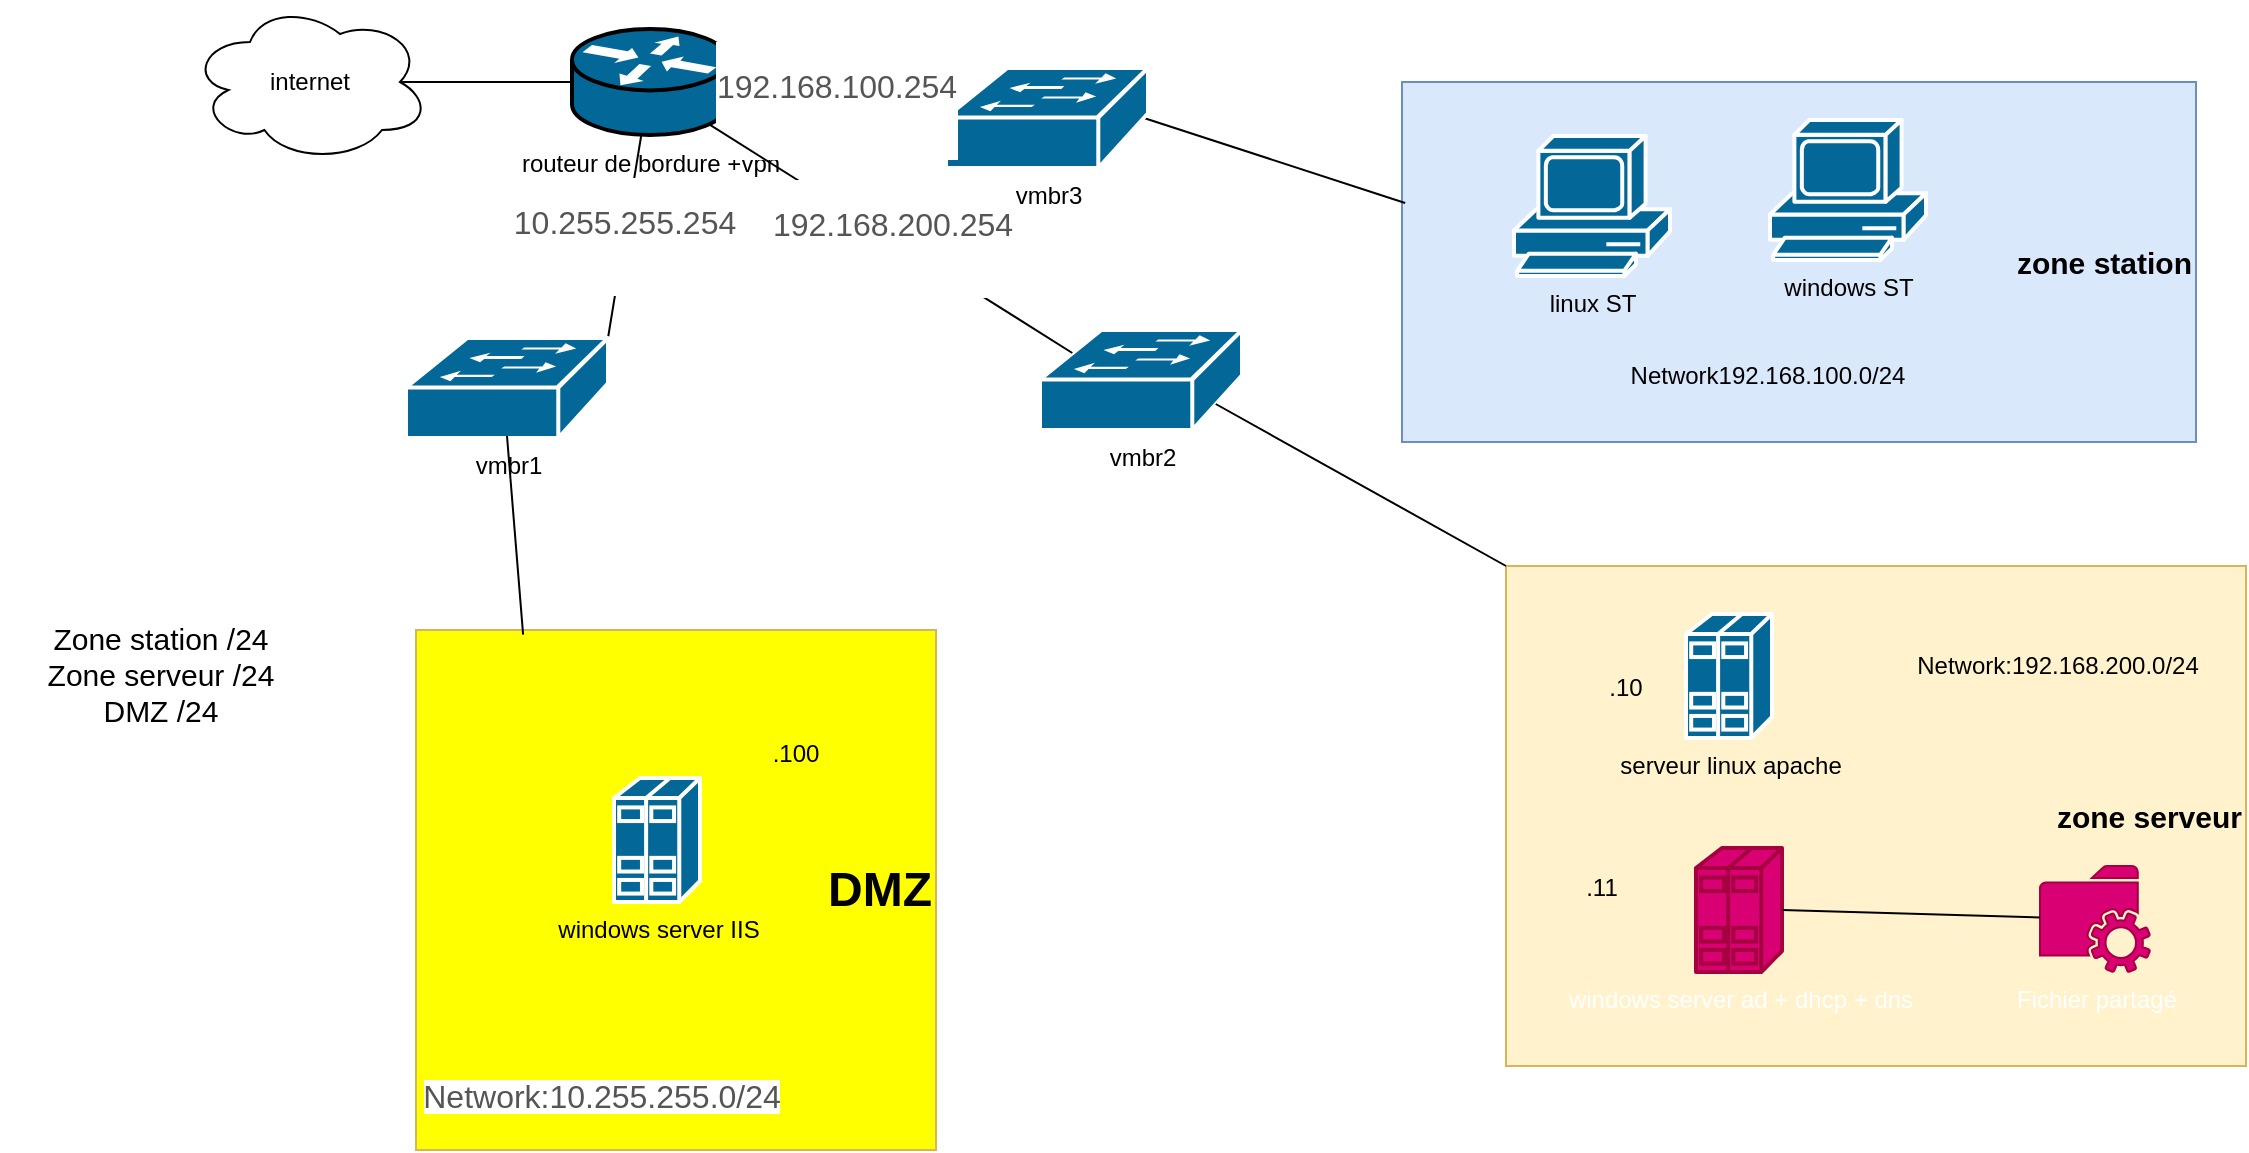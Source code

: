 <mxfile>
    <diagram id="WkzuzJuz80rkRivc9DpX" name="plan réseau">
        <mxGraphModel dx="1814" dy="1238" grid="0" gridSize="10" guides="1" tooltips="1" connect="1" arrows="1" fold="1" page="0" pageScale="1" pageWidth="850" pageHeight="1100" math="0" shadow="0">
            <root>
                <mxCell id="0"/>
                <mxCell id="1" parent="0"/>
                <mxCell id="2" value="routeur de bordure +vpn" style="shape=mxgraph.cisco.routers.router;sketch=0;html=1;pointerEvents=1;dashed=0;fillColor=#036897;strokeColor=default;strokeWidth=2;verticalLabelPosition=bottom;verticalAlign=top;align=center;outlineConnect=0;" parent="1" vertex="1">
                    <mxGeometry x="159" y="-252.5" width="78" height="53" as="geometry"/>
                </mxCell>
                <mxCell id="8" value="internet" style="ellipse;shape=cloud;whiteSpace=wrap;html=1;" parent="1" vertex="1">
                    <mxGeometry x="-32" y="-266" width="120" height="80" as="geometry"/>
                </mxCell>
                <mxCell id="22" value="vmbr2" style="shape=mxgraph.cisco.switches.workgroup_switch;sketch=0;html=1;pointerEvents=1;dashed=0;fillColor=#036897;strokeColor=#ffffff;strokeWidth=2;verticalLabelPosition=bottom;verticalAlign=top;align=center;outlineConnect=0;" parent="1" vertex="1">
                    <mxGeometry x="393" y="-102" width="101" height="50" as="geometry"/>
                </mxCell>
                <mxCell id="23" value="Network:192.168.200.0/24" style="group;fillColor=#dae8fc;strokeColor=#6c8ebf;" parent="1" vertex="1" connectable="0">
                    <mxGeometry x="626" y="16" width="370" height="250" as="geometry"/>
                </mxCell>
                <mxCell id="20" value="&lt;b&gt;&lt;font style=&quot;font-size: 15px;&quot;&gt;zone serveur&lt;/font&gt;&lt;/b&gt;" style="rounded=0;whiteSpace=wrap;html=1;align=right;fillStyle=solid;fillColor=#fff2cc;strokeColor=#d6b656;" parent="23" vertex="1">
                    <mxGeometry width="370" height="250" as="geometry"/>
                </mxCell>
                <mxCell id="12" value="serveur linux apache" style="shape=mxgraph.cisco.servers.standard_host;sketch=0;html=1;pointerEvents=1;dashed=0;fillColor=#036897;strokeColor=#ffffff;strokeWidth=2;verticalLabelPosition=bottom;verticalAlign=top;align=center;outlineConnect=0;" parent="23" vertex="1">
                    <mxGeometry x="90" y="24" width="43" height="62" as="geometry"/>
                </mxCell>
                <mxCell id="16" value="windows server ad + dhcp + dns" style="shape=mxgraph.cisco.servers.standard_host;sketch=0;html=1;pointerEvents=1;dashed=0;fillColor=#d80073;strokeColor=#A50040;strokeWidth=2;verticalLabelPosition=bottom;verticalAlign=top;align=center;outlineConnect=0;fontColor=#ffffff;" parent="23" vertex="1">
                    <mxGeometry x="95" y="141" width="43" height="62" as="geometry"/>
                </mxCell>
                <mxCell id="44" value="Fichier partagé" style="sketch=0;pointerEvents=1;shadow=0;dashed=0;html=1;strokeColor=#A50040;fillColor=#d80073;labelPosition=center;verticalLabelPosition=bottom;verticalAlign=top;outlineConnect=0;align=center;shape=mxgraph.office.services.network_file_share_service;fontColor=#ffffff;" parent="23" vertex="1">
                    <mxGeometry x="267" y="150" width="55" height="53" as="geometry"/>
                </mxCell>
                <mxCell id="48" value="" style="endArrow=none;html=1;exitX=1;exitY=0.5;exitDx=0;exitDy=0;exitPerimeter=0;" edge="1" parent="23" source="16" target="44">
                    <mxGeometry width="50" height="50" relative="1" as="geometry">
                        <mxPoint x="-313" y="-67" as="sourcePoint"/>
                        <mxPoint x="-263" y="-117" as="targetPoint"/>
                    </mxGeometry>
                </mxCell>
                <mxCell id="63" value="Network:192.168.200.0/24" style="text;html=1;strokeColor=none;fillColor=none;align=center;verticalAlign=middle;whiteSpace=wrap;rounded=0;" vertex="1" parent="23">
                    <mxGeometry x="246" y="35" width="60" height="30" as="geometry"/>
                </mxCell>
                <mxCell id="66" value=".10" style="text;html=1;strokeColor=none;fillColor=none;align=center;verticalAlign=middle;whiteSpace=wrap;rounded=0;" vertex="1" parent="23">
                    <mxGeometry x="30" y="46" width="60" height="30" as="geometry"/>
                </mxCell>
                <mxCell id="64" value=".11" style="text;html=1;strokeColor=none;fillColor=none;align=center;verticalAlign=middle;whiteSpace=wrap;rounded=0;" vertex="1" parent="23">
                    <mxGeometry x="18" y="146" width="60" height="30" as="geometry"/>
                </mxCell>
                <mxCell id="24" value="" style="group;fillColor=#dae8fc;strokeColor=#6c8ebf;fillStyle=auto;" parent="1" vertex="1" connectable="0">
                    <mxGeometry x="574" y="-226" width="397" height="180" as="geometry"/>
                </mxCell>
                <mxCell id="21" value="&lt;font size=&quot;1&quot; style=&quot;&quot;&gt;&lt;b style=&quot;font-size: 15px;&quot;&gt;zone station&lt;/b&gt;&lt;/font&gt;" style="rounded=0;whiteSpace=wrap;html=1;fillColor=#dae8fc;strokeColor=#6c8ebf;align=right;" parent="24" vertex="1">
                    <mxGeometry width="397" height="180" as="geometry"/>
                </mxCell>
                <mxCell id="14" value="linux ST" style="shape=mxgraph.cisco.computers_and_peripherals.pc;html=1;pointerEvents=1;dashed=0;fillColor=#036897;strokeColor=#ffffff;strokeWidth=2;verticalLabelPosition=bottom;verticalAlign=top;align=center;outlineConnect=0;" parent="24" vertex="1">
                    <mxGeometry x="56" y="27" width="78" height="70" as="geometry"/>
                </mxCell>
                <mxCell id="15" value="windows ST" style="shape=mxgraph.cisco.computers_and_peripherals.pc;html=1;pointerEvents=1;dashed=0;fillColor=#036897;strokeColor=#ffffff;strokeWidth=2;verticalLabelPosition=bottom;verticalAlign=top;align=center;outlineConnect=0;" parent="24" vertex="1">
                    <mxGeometry x="184" y="19" width="78" height="70" as="geometry"/>
                </mxCell>
                <mxCell id="65" value="Network192.168.100.0/24" style="text;html=1;strokeColor=none;fillColor=none;align=center;verticalAlign=middle;whiteSpace=wrap;rounded=0;" vertex="1" parent="24">
                    <mxGeometry x="153" y="132" width="60" height="30" as="geometry"/>
                </mxCell>
                <mxCell id="25" value="" style="group;fillColor=#FFFF00;strokeColor=#D79B00;glass=0;gradientColor=none;" parent="1" vertex="1" connectable="0">
                    <mxGeometry x="81" y="48" width="260" height="260" as="geometry"/>
                </mxCell>
                <mxCell id="19" value="&lt;b&gt;&lt;font style=&quot;font-size: 24px;&quot;&gt;DMZ&lt;/font&gt;&lt;/b&gt;" style="whiteSpace=wrap;html=1;aspect=fixed;align=right;fillColor=#FFFF00;strokeColor=#d6b656;" parent="25" vertex="1">
                    <mxGeometry width="260" height="260" as="geometry"/>
                </mxCell>
                <mxCell id="4" value="windows server IIS" style="shape=mxgraph.cisco.servers.standard_host;sketch=0;html=1;pointerEvents=1;dashed=0;fillColor=#036897;strokeColor=#ffffff;strokeWidth=2;verticalLabelPosition=bottom;verticalAlign=top;align=center;outlineConnect=0;" parent="25" vertex="1">
                    <mxGeometry x="99" y="74" width="43" height="62" as="geometry"/>
                </mxCell>
                <mxCell id="61" value="&lt;br&gt;&lt;span style=&quot;color: rgb(85, 85, 85); font-family: Poppins, sans-serif; font-size: medium; font-style: normal; font-variant-ligatures: normal; font-variant-caps: normal; font-weight: 400; letter-spacing: normal; orphans: 2; text-align: start; text-indent: 0px; text-transform: none; widows: 2; word-spacing: 0px; -webkit-text-stroke-width: 0px; background-color: rgb(255, 255, 255); text-decoration-thickness: initial; text-decoration-style: initial; text-decoration-color: initial; float: none; display: inline !important;&quot;&gt;Network:10.255.255.0/24&lt;/span&gt;&lt;br&gt;" style="text;html=1;strokeColor=none;fillColor=none;align=center;verticalAlign=middle;whiteSpace=wrap;rounded=0;" vertex="1" parent="25">
                    <mxGeometry x="63" y="211" width="60" height="30" as="geometry"/>
                </mxCell>
                <mxCell id="62" value=".100" style="text;html=1;strokeColor=none;fillColor=none;align=center;verticalAlign=middle;whiteSpace=wrap;rounded=0;" vertex="1" parent="25">
                    <mxGeometry x="160" y="47" width="60" height="30" as="geometry"/>
                </mxCell>
                <mxCell id="30" value="&#10;&lt;span style=&quot;color: rgb(85, 85, 85); font-family: Poppins, sans-serif; font-size: medium; font-style: normal; font-variant-ligatures: normal; font-variant-caps: normal; font-weight: 400; letter-spacing: normal; orphans: 2; text-align: start; text-indent: 0px; text-transform: none; widows: 2; word-spacing: 0px; -webkit-text-stroke-width: 0px; background-color: rgb(255, 255, 255); text-decoration-thickness: initial; text-decoration-style: initial; text-decoration-color: initial; float: none; display: inline !important;&quot;&gt;10.255.255.254&lt;/span&gt;&#10;&#10;" style="endArrow=none;html=1;exitX=1;exitY=0;exitDx=0;exitDy=0;exitPerimeter=0;" parent="1" source="46" target="2" edge="1">
                    <mxGeometry width="50" height="50" relative="1" as="geometry">
                        <mxPoint x="146.0" y="-72" as="sourcePoint"/>
                        <mxPoint x="629" y="51" as="targetPoint"/>
                    </mxGeometry>
                </mxCell>
                <mxCell id="42" value="vmbr1" style="edgeLabel;html=1;align=center;verticalAlign=middle;resizable=0;points=[];" parent="30" vertex="1" connectable="0">
                    <mxGeometry x="0.306" y="-1" relative="1" as="geometry">
                        <mxPoint x="-72" y="96" as="offset"/>
                    </mxGeometry>
                </mxCell>
                <mxCell id="35" value="" style="endArrow=none;html=1;entryX=0;entryY=0.5;entryDx=0;entryDy=0;entryPerimeter=0;exitX=0.875;exitY=0.5;exitDx=0;exitDy=0;exitPerimeter=0;" parent="1" source="8" target="2" edge="1">
                    <mxGeometry width="50" height="50" relative="1" as="geometry">
                        <mxPoint x="579" y="101" as="sourcePoint"/>
                        <mxPoint x="629" y="51" as="targetPoint"/>
                    </mxGeometry>
                </mxCell>
                <mxCell id="45" value="Zone station /24&lt;br&gt;Zone serveur /24&lt;br&gt;DMZ /24" style="text;html=1;strokeColor=none;fillColor=none;align=center;verticalAlign=middle;whiteSpace=wrap;rounded=0;glass=0;fillStyle=auto;fontSize=15;" parent="1" vertex="1">
                    <mxGeometry x="-127" y="55" width="161" height="30" as="geometry"/>
                </mxCell>
                <mxCell id="46" value="vmbr1" style="shape=mxgraph.cisco.switches.workgroup_switch;sketch=0;html=1;pointerEvents=1;dashed=0;fillColor=#036897;strokeColor=#ffffff;strokeWidth=2;verticalLabelPosition=bottom;verticalAlign=top;align=center;outlineConnect=0;" vertex="1" parent="1">
                    <mxGeometry x="76" y="-98" width="101" height="50" as="geometry"/>
                </mxCell>
                <mxCell id="47" value="" style="endArrow=none;html=1;entryX=0.5;entryY=0.98;entryDx=0;entryDy=0;entryPerimeter=0;exitX=0.206;exitY=0.009;exitDx=0;exitDy=0;exitPerimeter=0;" edge="1" parent="1" source="19" target="46">
                    <mxGeometry width="50" height="50" relative="1" as="geometry">
                        <mxPoint x="84" y="34" as="sourcePoint"/>
                        <mxPoint x="134" y="-16" as="targetPoint"/>
                    </mxGeometry>
                </mxCell>
                <mxCell id="49" value="" style="endArrow=none;html=1;entryX=0.004;entryY=0.336;entryDx=0;entryDy=0;entryPerimeter=0;exitX=0.98;exitY=0.5;exitDx=0;exitDy=0;exitPerimeter=0;" edge="1" parent="1" source="51" target="21">
                    <mxGeometry width="50" height="50" relative="1" as="geometry">
                        <mxPoint x="452" y="-183" as="sourcePoint"/>
                        <mxPoint x="470" y="-163" as="targetPoint"/>
                    </mxGeometry>
                </mxCell>
                <mxCell id="51" value="vmbr3" style="shape=mxgraph.cisco.switches.workgroup_switch;sketch=0;html=1;pointerEvents=1;dashed=0;fillColor=#036897;strokeColor=#ffffff;strokeWidth=2;verticalLabelPosition=bottom;verticalAlign=top;align=center;outlineConnect=0;" vertex="1" parent="1">
                    <mxGeometry x="346" y="-233" width="101" height="50" as="geometry"/>
                </mxCell>
                <mxCell id="53" value="&#10;&lt;span style=&quot;color: rgb(85, 85, 85); font-family: Poppins, sans-serif; font-size: medium; font-style: normal; font-variant-ligatures: normal; font-variant-caps: normal; font-weight: 400; letter-spacing: normal; orphans: 2; text-align: start; text-indent: 0px; text-transform: none; widows: 2; word-spacing: 0px; -webkit-text-stroke-width: 0px; background-color: rgb(255, 255, 255); text-decoration-thickness: initial; text-decoration-style: initial; text-decoration-color: initial; float: none; display: inline !important;&quot;&gt;192.168.100.254&lt;/span&gt;&#10;&#10;" style="endArrow=none;html=1;entryX=0;entryY=0.5;entryDx=0;entryDy=0;entryPerimeter=0;exitX=1;exitY=0.5;exitDx=0;exitDy=0;exitPerimeter=0;" edge="1" parent="1" source="2" target="51">
                    <mxGeometry width="50" height="50" relative="1" as="geometry">
                        <mxPoint x="420" y="-113" as="sourcePoint"/>
                        <mxPoint x="470" y="-163" as="targetPoint"/>
                    </mxGeometry>
                </mxCell>
                <mxCell id="59" value="&#10;&lt;span style=&quot;color: rgb(85, 85, 85); font-family: Poppins, sans-serif; font-size: medium; font-style: normal; font-variant-ligatures: normal; font-variant-caps: normal; font-weight: 400; letter-spacing: normal; orphans: 2; text-align: start; text-indent: 0px; text-transform: none; widows: 2; word-spacing: 0px; -webkit-text-stroke-width: 0px; background-color: rgb(255, 255, 255); text-decoration-thickness: initial; text-decoration-style: initial; text-decoration-color: initial; float: none; display: inline !important;&quot;&gt;192.168.200.254&lt;/span&gt;&#10;&#10;" style="endArrow=none;html=1;exitX=0.88;exitY=0.9;exitDx=0;exitDy=0;exitPerimeter=0;entryX=0.16;entryY=0.23;entryDx=0;entryDy=0;entryPerimeter=0;" edge="1" parent="1" source="2" target="22">
                    <mxGeometry width="50" height="50" relative="1" as="geometry">
                        <mxPoint x="493" y="5" as="sourcePoint"/>
                        <mxPoint x="543" y="-45" as="targetPoint"/>
                    </mxGeometry>
                </mxCell>
                <mxCell id="60" value="" style="endArrow=none;html=1;entryX=0.87;entryY=0.74;entryDx=0;entryDy=0;entryPerimeter=0;exitX=0;exitY=0;exitDx=0;exitDy=0;" edge="1" parent="1" source="20" target="22">
                    <mxGeometry width="50" height="50" relative="1" as="geometry">
                        <mxPoint x="493" y="5" as="sourcePoint"/>
                        <mxPoint x="543" y="-45" as="targetPoint"/>
                    </mxGeometry>
                </mxCell>
            </root>
        </mxGraphModel>
    </diagram>
</mxfile>